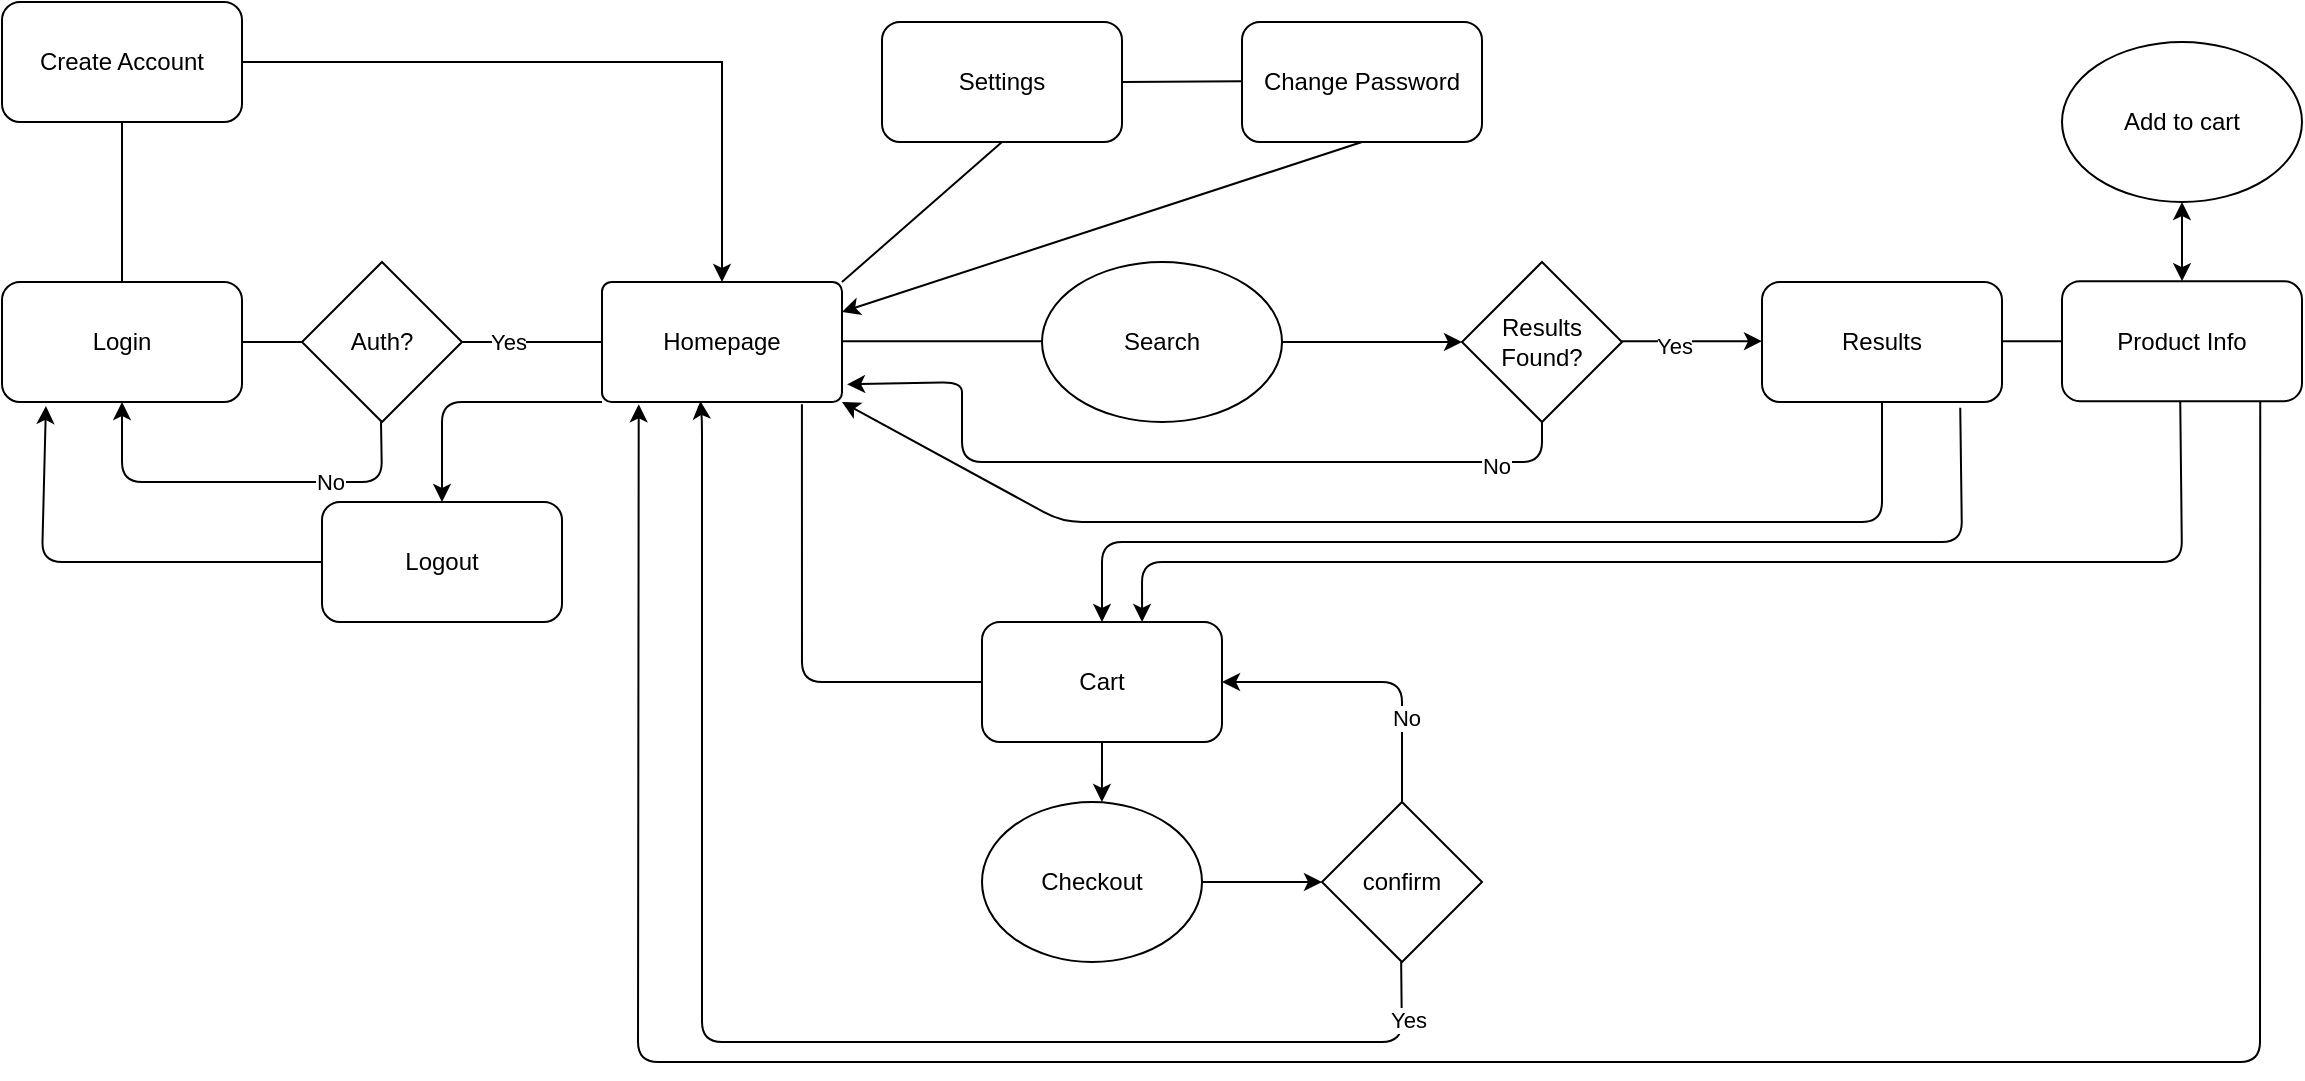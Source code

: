 <mxfile version="13.0.1" type="device"><diagram id="EgzQtaNEjIRJKv4vaIKz" name="Page-1"><mxGraphModel dx="1185" dy="618" grid="1" gridSize="10" guides="1" tooltips="1" connect="1" arrows="1" fold="1" page="1" pageScale="1" pageWidth="2000" pageHeight="2000" math="0" shadow="0"><root><mxCell id="0"/><mxCell id="1" parent="0"/><mxCell id="GtTtLnHBYu-NYyXiw3v9-2" value="Login" style="rounded=1;whiteSpace=wrap;html=1;" vertex="1" parent="1"><mxGeometry x="40" y="150" width="120" height="60" as="geometry"/></mxCell><mxCell id="GtTtLnHBYu-NYyXiw3v9-17" style="edgeStyle=orthogonalEdgeStyle;rounded=0;orthogonalLoop=1;jettySize=auto;html=1;entryX=0.5;entryY=0;entryDx=0;entryDy=0;" edge="1" parent="1" source="GtTtLnHBYu-NYyXiw3v9-8" target="GtTtLnHBYu-NYyXiw3v9-14"><mxGeometry relative="1" as="geometry"/></mxCell><mxCell id="GtTtLnHBYu-NYyXiw3v9-8" value="Create Account" style="rounded=1;whiteSpace=wrap;html=1;" vertex="1" parent="1"><mxGeometry x="40" y="10" width="120" height="60" as="geometry"/></mxCell><mxCell id="GtTtLnHBYu-NYyXiw3v9-3" value="" style="endArrow=none;html=1;" edge="1" parent="1" target="GtTtLnHBYu-NYyXiw3v9-4"><mxGeometry width="50" height="50" relative="1" as="geometry"><mxPoint x="160" y="180" as="sourcePoint"/><mxPoint x="230" y="180" as="targetPoint"/></mxGeometry></mxCell><mxCell id="GtTtLnHBYu-NYyXiw3v9-4" value="Auth?" style="rhombus;whiteSpace=wrap;html=1;" vertex="1" parent="1"><mxGeometry x="190" y="140" width="80" height="80" as="geometry"/></mxCell><mxCell id="GtTtLnHBYu-NYyXiw3v9-5" value="" style="endArrow=classic;html=1;entryX=0.5;entryY=1;entryDx=0;entryDy=0;" edge="1" parent="1" target="GtTtLnHBYu-NYyXiw3v9-2"><mxGeometry width="50" height="50" relative="1" as="geometry"><mxPoint x="229.5" y="220" as="sourcePoint"/><mxPoint x="229.5" y="320" as="targetPoint"/><Array as="points"><mxPoint x="230" y="250"/><mxPoint x="100" y="250"/></Array></mxGeometry></mxCell><mxCell id="GtTtLnHBYu-NYyXiw3v9-42" value="No" style="edgeLabel;html=1;align=center;verticalAlign=middle;resizable=0;points=[];" vertex="1" connectable="0" parent="GtTtLnHBYu-NYyXiw3v9-5"><mxGeometry x="-0.433" relative="1" as="geometry"><mxPoint as="offset"/></mxGeometry></mxCell><mxCell id="GtTtLnHBYu-NYyXiw3v9-7" value="" style="endArrow=none;html=1;" edge="1" parent="1" source="GtTtLnHBYu-NYyXiw3v9-2"><mxGeometry width="50" height="50" relative="1" as="geometry"><mxPoint x="50" y="120" as="sourcePoint"/><mxPoint x="100" y="70" as="targetPoint"/></mxGeometry></mxCell><mxCell id="GtTtLnHBYu-NYyXiw3v9-13" value="" style="endArrow=none;html=1;" edge="1" parent="1" target="GtTtLnHBYu-NYyXiw3v9-14"><mxGeometry width="50" height="50" relative="1" as="geometry"><mxPoint x="270" y="180" as="sourcePoint"/><mxPoint x="350" y="180" as="targetPoint"/></mxGeometry></mxCell><mxCell id="GtTtLnHBYu-NYyXiw3v9-43" value="Yes" style="edgeLabel;html=1;align=center;verticalAlign=middle;resizable=0;points=[];" vertex="1" connectable="0" parent="GtTtLnHBYu-NYyXiw3v9-13"><mxGeometry x="-0.357" relative="1" as="geometry"><mxPoint as="offset"/></mxGeometry></mxCell><mxCell id="GtTtLnHBYu-NYyXiw3v9-14" value="Homepage" style="rounded=1;whiteSpace=wrap;html=1;arcSize=8;" vertex="1" parent="1"><mxGeometry x="340" y="150" width="120" height="60" as="geometry"/></mxCell><mxCell id="GtTtLnHBYu-NYyXiw3v9-18" value="Logout" style="rounded=1;whiteSpace=wrap;html=1;" vertex="1" parent="1"><mxGeometry x="200" y="260" width="120" height="60" as="geometry"/></mxCell><mxCell id="GtTtLnHBYu-NYyXiw3v9-19" value="" style="endArrow=classic;html=1;entryX=0.5;entryY=0;entryDx=0;entryDy=0;" edge="1" parent="1" target="GtTtLnHBYu-NYyXiw3v9-18"><mxGeometry width="50" height="50" relative="1" as="geometry"><mxPoint x="340" y="210" as="sourcePoint"/><mxPoint x="300" y="260" as="targetPoint"/><Array as="points"><mxPoint x="260" y="210"/></Array></mxGeometry></mxCell><mxCell id="GtTtLnHBYu-NYyXiw3v9-20" value="" style="endArrow=classic;html=1;exitX=0;exitY=0.5;exitDx=0;exitDy=0;entryX=0.183;entryY=1.033;entryDx=0;entryDy=0;entryPerimeter=0;" edge="1" parent="1" source="GtTtLnHBYu-NYyXiw3v9-18" target="GtTtLnHBYu-NYyXiw3v9-2"><mxGeometry width="50" height="50" relative="1" as="geometry"><mxPoint x="130" y="310" as="sourcePoint"/><mxPoint x="60" y="220" as="targetPoint"/><Array as="points"><mxPoint x="60" y="290"/></Array></mxGeometry></mxCell><mxCell id="GtTtLnHBYu-NYyXiw3v9-23" value="Settings" style="rounded=1;whiteSpace=wrap;html=1;" vertex="1" parent="1"><mxGeometry x="480" y="20" width="120" height="60" as="geometry"/></mxCell><mxCell id="GtTtLnHBYu-NYyXiw3v9-24" value="" style="endArrow=none;html=1;entryX=0.5;entryY=1;entryDx=0;entryDy=0;" edge="1" parent="1" target="GtTtLnHBYu-NYyXiw3v9-23"><mxGeometry width="50" height="50" relative="1" as="geometry"><mxPoint x="460" y="150" as="sourcePoint"/><mxPoint x="510" y="100" as="targetPoint"/></mxGeometry></mxCell><mxCell id="GtTtLnHBYu-NYyXiw3v9-25" value="Change Password" style="rounded=1;whiteSpace=wrap;html=1;" vertex="1" parent="1"><mxGeometry x="660" y="20" width="120" height="60" as="geometry"/></mxCell><mxCell id="GtTtLnHBYu-NYyXiw3v9-26" value="" style="endArrow=none;html=1;exitX=1;exitY=0.5;exitDx=0;exitDy=0;" edge="1" parent="1" source="GtTtLnHBYu-NYyXiw3v9-23"><mxGeometry width="50" height="50" relative="1" as="geometry"><mxPoint x="590" y="49.58" as="sourcePoint"/><mxPoint x="660" y="49.58" as="targetPoint"/></mxGeometry></mxCell><mxCell id="GtTtLnHBYu-NYyXiw3v9-29" value="" style="endArrow=classic;html=1;exitX=0.5;exitY=1;exitDx=0;exitDy=0;entryX=1;entryY=0.25;entryDx=0;entryDy=0;" edge="1" parent="1" source="GtTtLnHBYu-NYyXiw3v9-25" target="GtTtLnHBYu-NYyXiw3v9-14"><mxGeometry width="50" height="50" relative="1" as="geometry"><mxPoint x="530" y="310" as="sourcePoint"/><mxPoint x="580" y="260" as="targetPoint"/></mxGeometry></mxCell><mxCell id="GtTtLnHBYu-NYyXiw3v9-31" value="" style="endArrow=none;html=1;" edge="1" parent="1"><mxGeometry width="50" height="50" relative="1" as="geometry"><mxPoint x="460" y="179.58" as="sourcePoint"/><mxPoint x="560" y="179.58" as="targetPoint"/></mxGeometry></mxCell><mxCell id="GtTtLnHBYu-NYyXiw3v9-32" value="Results Found?" style="rhombus;whiteSpace=wrap;html=1;" vertex="1" parent="1"><mxGeometry x="770" y="140" width="80" height="80" as="geometry"/></mxCell><mxCell id="GtTtLnHBYu-NYyXiw3v9-33" value="" style="endArrow=classic;html=1;entryX=0;entryY=0.5;entryDx=0;entryDy=0;" edge="1" parent="1" target="GtTtLnHBYu-NYyXiw3v9-32"><mxGeometry width="50" height="50" relative="1" as="geometry"><mxPoint x="680" y="180" as="sourcePoint"/><mxPoint x="730" y="130" as="targetPoint"/></mxGeometry></mxCell><mxCell id="GtTtLnHBYu-NYyXiw3v9-34" value="" style="endArrow=classic;html=1;exitX=0.5;exitY=1;exitDx=0;exitDy=0;entryX=1.021;entryY=0.853;entryDx=0;entryDy=0;entryPerimeter=0;" edge="1" parent="1" source="GtTtLnHBYu-NYyXiw3v9-32" target="GtTtLnHBYu-NYyXiw3v9-14"><mxGeometry width="50" height="50" relative="1" as="geometry"><mxPoint x="870" y="289.58" as="sourcePoint"/><mxPoint x="520" y="180" as="targetPoint"/><Array as="points"><mxPoint x="810" y="240"/><mxPoint x="720" y="240"/><mxPoint x="670" y="240"/><mxPoint x="560" y="240"/><mxPoint x="520" y="240"/><mxPoint x="520" y="220"/><mxPoint x="520" y="200"/></Array></mxGeometry></mxCell><mxCell id="GtTtLnHBYu-NYyXiw3v9-36" value="No" style="edgeLabel;html=1;align=center;verticalAlign=middle;resizable=0;points=[];" vertex="1" connectable="0" parent="GtTtLnHBYu-NYyXiw3v9-34"><mxGeometry x="-0.787" y="2" relative="1" as="geometry"><mxPoint as="offset"/></mxGeometry></mxCell><mxCell id="GtTtLnHBYu-NYyXiw3v9-35" value="Search" style="ellipse;whiteSpace=wrap;html=1;" vertex="1" parent="1"><mxGeometry x="560" y="140" width="120" height="80" as="geometry"/></mxCell><mxCell id="GtTtLnHBYu-NYyXiw3v9-37" value="Results" style="rounded=1;whiteSpace=wrap;html=1;" vertex="1" parent="1"><mxGeometry x="920" y="150" width="120" height="60" as="geometry"/></mxCell><mxCell id="GtTtLnHBYu-NYyXiw3v9-38" value="" style="endArrow=classic;html=1;" edge="1" parent="1"><mxGeometry width="50" height="50" relative="1" as="geometry"><mxPoint x="850" y="179.58" as="sourcePoint"/><mxPoint x="920" y="179.58" as="targetPoint"/></mxGeometry></mxCell><mxCell id="GtTtLnHBYu-NYyXiw3v9-39" value="Yes" style="edgeLabel;html=1;align=center;verticalAlign=middle;resizable=0;points=[];" vertex="1" connectable="0" parent="GtTtLnHBYu-NYyXiw3v9-38"><mxGeometry x="-0.262" y="-2" relative="1" as="geometry"><mxPoint as="offset"/></mxGeometry></mxCell><mxCell id="GtTtLnHBYu-NYyXiw3v9-45" value="" style="endArrow=classic;html=1;exitX=0.5;exitY=1;exitDx=0;exitDy=0;entryX=1;entryY=1;entryDx=0;entryDy=0;" edge="1" parent="1" source="GtTtLnHBYu-NYyXiw3v9-37" target="GtTtLnHBYu-NYyXiw3v9-14"><mxGeometry width="50" height="50" relative="1" as="geometry"><mxPoint x="800" y="310" as="sourcePoint"/><mxPoint x="520" y="270" as="targetPoint"/><Array as="points"><mxPoint x="980" y="240"/><mxPoint x="980" y="270"/><mxPoint x="720" y="270"/><mxPoint x="630" y="270"/><mxPoint x="570" y="270"/></Array></mxGeometry></mxCell><mxCell id="GtTtLnHBYu-NYyXiw3v9-48" value="" style="endArrow=none;html=1;" edge="1" parent="1" target="GtTtLnHBYu-NYyXiw3v9-49"><mxGeometry width="50" height="50" relative="1" as="geometry"><mxPoint x="1040" y="179.58" as="sourcePoint"/><mxPoint x="1130" y="179.58" as="targetPoint"/></mxGeometry></mxCell><mxCell id="GtTtLnHBYu-NYyXiw3v9-49" value="Product Info" style="rounded=1;whiteSpace=wrap;html=1;" vertex="1" parent="1"><mxGeometry x="1070" y="149.58" width="120" height="60" as="geometry"/></mxCell><mxCell id="GtTtLnHBYu-NYyXiw3v9-81" style="edgeStyle=orthogonalEdgeStyle;rounded=0;orthogonalLoop=1;jettySize=auto;html=1;entryX=0.545;entryY=0;entryDx=0;entryDy=0;entryPerimeter=0;" edge="1" parent="1" source="GtTtLnHBYu-NYyXiw3v9-50" target="GtTtLnHBYu-NYyXiw3v9-70"><mxGeometry relative="1" as="geometry"/></mxCell><mxCell id="GtTtLnHBYu-NYyXiw3v9-50" value="Cart" style="rounded=1;whiteSpace=wrap;html=1;" vertex="1" parent="1"><mxGeometry x="530" y="320" width="120" height="60" as="geometry"/></mxCell><mxCell id="GtTtLnHBYu-NYyXiw3v9-53" value="" style="endArrow=none;html=1;entryX=0.833;entryY=1.019;entryDx=0;entryDy=0;exitX=0;exitY=0.5;exitDx=0;exitDy=0;entryPerimeter=0;" edge="1" parent="1" source="GtTtLnHBYu-NYyXiw3v9-50" target="GtTtLnHBYu-NYyXiw3v9-14"><mxGeometry width="50" height="50" relative="1" as="geometry"><mxPoint x="840" y="310" as="sourcePoint"/><mxPoint x="890" y="260" as="targetPoint"/><Array as="points"><mxPoint x="440" y="350"/></Array></mxGeometry></mxCell><mxCell id="GtTtLnHBYu-NYyXiw3v9-55" value="" style="endArrow=classic;html=1;exitX=0.826;exitY=1.047;exitDx=0;exitDy=0;exitPerimeter=0;entryX=0.5;entryY=0;entryDx=0;entryDy=0;" edge="1" parent="1" source="GtTtLnHBYu-NYyXiw3v9-37" target="GtTtLnHBYu-NYyXiw3v9-50"><mxGeometry width="50" height="50" relative="1" as="geometry"><mxPoint x="1040" y="310" as="sourcePoint"/><mxPoint x="680" y="300" as="targetPoint"/><Array as="points"><mxPoint x="1020" y="280"/><mxPoint x="710" y="280"/><mxPoint x="590" y="280"/></Array></mxGeometry></mxCell><mxCell id="GtTtLnHBYu-NYyXiw3v9-57" value="" style="endArrow=classic;html=1;exitX=0.826;exitY=1.047;exitDx=0;exitDy=0;exitPerimeter=0;entryX=0.667;entryY=0;entryDx=0;entryDy=0;entryPerimeter=0;" edge="1" parent="1" target="GtTtLnHBYu-NYyXiw3v9-50"><mxGeometry width="50" height="50" relative="1" as="geometry"><mxPoint x="1129.12" y="210.0" as="sourcePoint"/><mxPoint x="730" y="290" as="targetPoint"/><Array as="points"><mxPoint x="1130" y="290"/><mxPoint x="610" y="290"/></Array></mxGeometry></mxCell><mxCell id="GtTtLnHBYu-NYyXiw3v9-58" value="" style="endArrow=classic;html=1;exitX=0.826;exitY=1.047;exitDx=0;exitDy=0;exitPerimeter=0;entryX=0.153;entryY=1.019;entryDx=0;entryDy=0;entryPerimeter=0;" edge="1" parent="1" target="GtTtLnHBYu-NYyXiw3v9-14"><mxGeometry width="50" height="50" relative="1" as="geometry"><mxPoint x="1169.12" y="210" as="sourcePoint"/><mxPoint x="360" y="220" as="targetPoint"/><Array as="points"><mxPoint x="1169" y="540"/><mxPoint x="760" y="540"/><mxPoint x="358" y="540"/></Array></mxGeometry></mxCell><mxCell id="GtTtLnHBYu-NYyXiw3v9-60" value="Add to cart" style="ellipse;whiteSpace=wrap;html=1;" vertex="1" parent="1"><mxGeometry x="1070" y="30" width="120" height="80" as="geometry"/></mxCell><mxCell id="GtTtLnHBYu-NYyXiw3v9-73" style="edgeStyle=orthogonalEdgeStyle;rounded=0;orthogonalLoop=1;jettySize=auto;html=1;entryX=0;entryY=0.5;entryDx=0;entryDy=0;" edge="1" parent="1" source="GtTtLnHBYu-NYyXiw3v9-70" target="GtTtLnHBYu-NYyXiw3v9-72"><mxGeometry relative="1" as="geometry"/></mxCell><mxCell id="GtTtLnHBYu-NYyXiw3v9-70" value="Checkout" style="ellipse;whiteSpace=wrap;html=1;" vertex="1" parent="1"><mxGeometry x="530" y="410" width="110" height="80" as="geometry"/></mxCell><mxCell id="GtTtLnHBYu-NYyXiw3v9-72" value="confirm" style="rhombus;whiteSpace=wrap;html=1;" vertex="1" parent="1"><mxGeometry x="700" y="410" width="80" height="80" as="geometry"/></mxCell><mxCell id="GtTtLnHBYu-NYyXiw3v9-75" value="" style="endArrow=classic;html=1;entryX=1;entryY=0.5;entryDx=0;entryDy=0;" edge="1" parent="1" target="GtTtLnHBYu-NYyXiw3v9-50"><mxGeometry width="50" height="50" relative="1" as="geometry"><mxPoint x="740" y="410" as="sourcePoint"/><mxPoint x="740" y="330" as="targetPoint"/><Array as="points"><mxPoint x="740" y="350"/></Array></mxGeometry></mxCell><mxCell id="GtTtLnHBYu-NYyXiw3v9-76" value="No" style="edgeLabel;html=1;align=center;verticalAlign=middle;resizable=0;points=[];" vertex="1" connectable="0" parent="GtTtLnHBYu-NYyXiw3v9-75"><mxGeometry x="-0.438" y="-2" relative="1" as="geometry"><mxPoint as="offset"/></mxGeometry></mxCell><mxCell id="GtTtLnHBYu-NYyXiw3v9-79" value="" style="endArrow=classic;html=1;entryX=0.41;entryY=0.992;entryDx=0;entryDy=0;entryPerimeter=0;" edge="1" parent="1" target="GtTtLnHBYu-NYyXiw3v9-14"><mxGeometry width="50" height="50" relative="1" as="geometry"><mxPoint x="739.58" y="490" as="sourcePoint"/><mxPoint x="400" y="530" as="targetPoint"/><Array as="points"><mxPoint x="740" y="530"/><mxPoint x="390" y="530"/><mxPoint x="390" y="220"/></Array></mxGeometry></mxCell><mxCell id="GtTtLnHBYu-NYyXiw3v9-84" value="Yes" style="edgeLabel;html=1;align=center;verticalAlign=middle;resizable=0;points=[];" vertex="1" connectable="0" parent="GtTtLnHBYu-NYyXiw3v9-79"><mxGeometry x="-0.919" y="3" relative="1" as="geometry"><mxPoint as="offset"/></mxGeometry></mxCell><mxCell id="GtTtLnHBYu-NYyXiw3v9-83" value="" style="endArrow=classic;startArrow=classic;html=1;exitX=0.5;exitY=0;exitDx=0;exitDy=0;entryX=0.5;entryY=1;entryDx=0;entryDy=0;" edge="1" parent="1" source="GtTtLnHBYu-NYyXiw3v9-49" target="GtTtLnHBYu-NYyXiw3v9-60"><mxGeometry width="50" height="50" relative="1" as="geometry"><mxPoint x="1110" y="160" as="sourcePoint"/><mxPoint x="1160" y="110" as="targetPoint"/><Array as="points"><mxPoint x="1130" y="130"/></Array></mxGeometry></mxCell></root></mxGraphModel></diagram></mxfile>